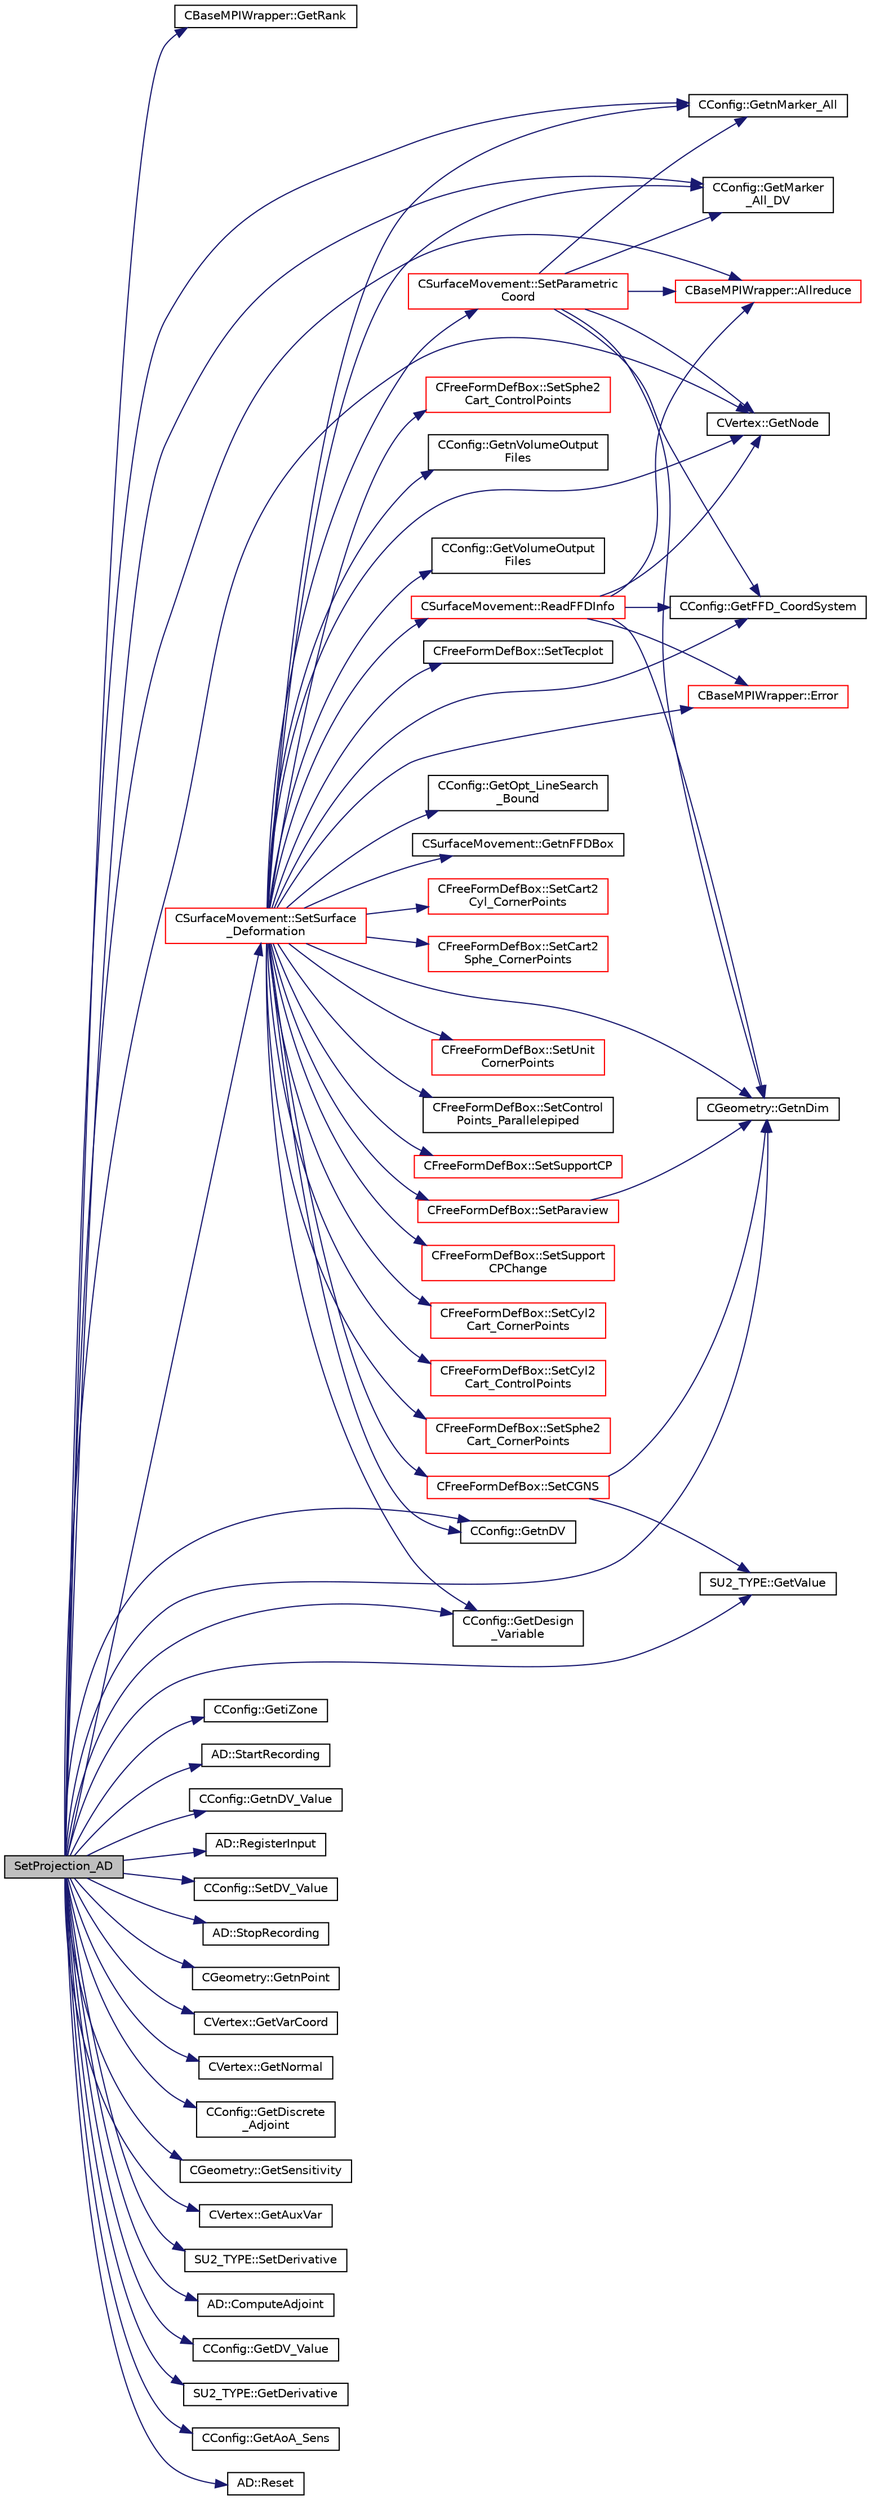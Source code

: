 digraph "SetProjection_AD"
{
  edge [fontname="Helvetica",fontsize="10",labelfontname="Helvetica",labelfontsize="10"];
  node [fontname="Helvetica",fontsize="10",shape=record];
  rankdir="LR";
  Node393 [label="SetProjection_AD",height=0.2,width=0.4,color="black", fillcolor="grey75", style="filled", fontcolor="black"];
  Node393 -> Node394 [color="midnightblue",fontsize="10",style="solid",fontname="Helvetica"];
  Node394 [label="CBaseMPIWrapper::GetRank",height=0.2,width=0.4,color="black", fillcolor="white", style="filled",URL="$class_c_base_m_p_i_wrapper.html#a801c6612161d6960c5cf25435f244101"];
  Node393 -> Node395 [color="midnightblue",fontsize="10",style="solid",fontname="Helvetica"];
  Node395 [label="CConfig::GetnMarker_All",height=0.2,width=0.4,color="black", fillcolor="white", style="filled",URL="$class_c_config.html#a300c4884edfc0c2acf395036439004f4",tooltip="Get the total number of boundary markers including send/receive domains. "];
  Node393 -> Node396 [color="midnightblue",fontsize="10",style="solid",fontname="Helvetica"];
  Node396 [label="CGeometry::GetnDim",height=0.2,width=0.4,color="black", fillcolor="white", style="filled",URL="$class_c_geometry.html#a2af01006c0c4f74ba089582f1a3587fe",tooltip="Get number of coordinates. "];
  Node393 -> Node397 [color="midnightblue",fontsize="10",style="solid",fontname="Helvetica"];
  Node397 [label="CConfig::GetnDV",height=0.2,width=0.4,color="black", fillcolor="white", style="filled",URL="$class_c_config.html#ab66ab17694d24587bec7aa4d2ba8ea70",tooltip="Get the number of design variables. "];
  Node393 -> Node398 [color="midnightblue",fontsize="10",style="solid",fontname="Helvetica"];
  Node398 [label="CConfig::GetiZone",height=0.2,width=0.4,color="black", fillcolor="white", style="filled",URL="$class_c_config.html#ac09e21f44792b38adb3f933a4426b25f",tooltip="Provides the number of varaibles. "];
  Node393 -> Node399 [color="midnightblue",fontsize="10",style="solid",fontname="Helvetica"];
  Node399 [label="AD::StartRecording",height=0.2,width=0.4,color="black", fillcolor="white", style="filled",URL="$namespace_a_d.html#aa411ae358859e654be30b522fdf7a7ba",tooltip="Start the recording of the operations and involved variables. If called, the computational graph of a..."];
  Node393 -> Node400 [color="midnightblue",fontsize="10",style="solid",fontname="Helvetica"];
  Node400 [label="CConfig::GetnDV_Value",height=0.2,width=0.4,color="black", fillcolor="white", style="filled",URL="$class_c_config.html#a2b77803cd48a7ac4c9251b463ff9ada7",tooltip="Get the number of design variables. "];
  Node393 -> Node401 [color="midnightblue",fontsize="10",style="solid",fontname="Helvetica"];
  Node401 [label="AD::RegisterInput",height=0.2,width=0.4,color="black", fillcolor="white", style="filled",URL="$namespace_a_d.html#a05310227c195f7e83d394ce9cae8b73e",tooltip="Registers the variable as an input and saves internal data (indices). I.e. as a leaf of the computati..."];
  Node393 -> Node402 [color="midnightblue",fontsize="10",style="solid",fontname="Helvetica"];
  Node402 [label="CConfig::SetDV_Value",height=0.2,width=0.4,color="black", fillcolor="white", style="filled",URL="$class_c_config.html#ab41f6836c80beec5eaf9d754cabe9e52",tooltip="Set the value of the design variable step, we use this value in design problems. "];
  Node393 -> Node403 [color="midnightblue",fontsize="10",style="solid",fontname="Helvetica"];
  Node403 [label="CSurfaceMovement::SetSurface\l_Deformation",height=0.2,width=0.4,color="red", fillcolor="white", style="filled",URL="$class_c_surface_movement.html#a23bec9fbe1bcd7f6117100de93381ac3",tooltip="Set the surface/boundary deformation. "];
  Node403 -> Node404 [color="midnightblue",fontsize="10",style="solid",fontname="Helvetica"];
  Node404 [label="CConfig::GetFFD_CoordSystem",height=0.2,width=0.4,color="black", fillcolor="white", style="filled",URL="$class_c_config.html#a2816f7e619ba24e58c7cfb503ba6e4a6",tooltip="Get the coordinate system that we are going to use to define the FFD. "];
  Node403 -> Node405 [color="midnightblue",fontsize="10",style="solid",fontname="Helvetica"];
  Node405 [label="CConfig::GetOpt_LineSearch\l_Bound",height=0.2,width=0.4,color="black", fillcolor="white", style="filled",URL="$class_c_config.html#a50f710eddabc3f31876dd674f0dd8254",tooltip="Get the bound for the line search. "];
  Node403 -> Node406 [color="midnightblue",fontsize="10",style="solid",fontname="Helvetica"];
  Node406 [label="CConfig::GetDesign\l_Variable",height=0.2,width=0.4,color="black", fillcolor="white", style="filled",URL="$class_c_config.html#a72db3631ebdfd36aa7def806e7997511",tooltip="Obtain the kind of design variable. "];
  Node403 -> Node407 [color="midnightblue",fontsize="10",style="solid",fontname="Helvetica"];
  Node407 [label="CSurfaceMovement::ReadFFDInfo",height=0.2,width=0.4,color="red", fillcolor="white", style="filled",URL="$class_c_surface_movement.html#a787a072698f52fcc1a4ca55e8052f205",tooltip="Read the free form information from the grid input file. "];
  Node407 -> Node404 [color="midnightblue",fontsize="10",style="solid",fontname="Helvetica"];
  Node407 -> Node396 [color="midnightblue",fontsize="10",style="solid",fontname="Helvetica"];
  Node407 -> Node408 [color="midnightblue",fontsize="10",style="solid",fontname="Helvetica"];
  Node408 [label="CBaseMPIWrapper::Error",height=0.2,width=0.4,color="red", fillcolor="white", style="filled",URL="$class_c_base_m_p_i_wrapper.html#a04457c47629bda56704e6a8804833eeb"];
  Node407 -> Node421 [color="midnightblue",fontsize="10",style="solid",fontname="Helvetica"];
  Node421 [label="CVertex::GetNode",height=0.2,width=0.4,color="black", fillcolor="white", style="filled",URL="$class_c_vertex.html#a95c513bf927464157ed96b6c79779a1f",tooltip="Get the node of the vertex. "];
  Node407 -> Node429 [color="midnightblue",fontsize="10",style="solid",fontname="Helvetica"];
  Node429 [label="CBaseMPIWrapper::Allreduce",height=0.2,width=0.4,color="red", fillcolor="white", style="filled",URL="$class_c_base_m_p_i_wrapper.html#a637b6fd917a8ca91ce748ba88e0d66b6"];
  Node403 -> Node431 [color="midnightblue",fontsize="10",style="solid",fontname="Helvetica"];
  Node431 [label="CSurfaceMovement::GetnFFDBox",height=0.2,width=0.4,color="black", fillcolor="white", style="filled",URL="$class_c_surface_movement.html#ae6e8d4293bc0cdc3d3c17bd73a794e69",tooltip="Obtain the number of FFDBoxes. "];
  Node403 -> Node432 [color="midnightblue",fontsize="10",style="solid",fontname="Helvetica"];
  Node432 [label="CFreeFormDefBox::SetCart2\lCyl_CornerPoints",height=0.2,width=0.4,color="red", fillcolor="white", style="filled",URL="$class_c_free_form_def_box.html#a6c671c5329195ee37c1672ebfc9dd355",tooltip="Set Cartesians to Cylindrical CornerPoints. "];
  Node403 -> Node434 [color="midnightblue",fontsize="10",style="solid",fontname="Helvetica"];
  Node434 [label="CFreeFormDefBox::SetCart2\lSphe_CornerPoints",height=0.2,width=0.4,color="red", fillcolor="white", style="filled",URL="$class_c_free_form_def_box.html#a6097f0e8d287b343a44b2b90a159f98c",tooltip="Set Cartesians to Spherical Corner Points. "];
  Node403 -> Node435 [color="midnightblue",fontsize="10",style="solid",fontname="Helvetica"];
  Node435 [label="CFreeFormDefBox::SetUnit\lCornerPoints",height=0.2,width=0.4,color="red", fillcolor="white", style="filled",URL="$class_c_free_form_def_box.html#a6c80f3a6b6c86944d362e7a8a55ac038",tooltip="Set the corner point for the unitary FFDBox. "];
  Node403 -> Node436 [color="midnightblue",fontsize="10",style="solid",fontname="Helvetica"];
  Node436 [label="CFreeFormDefBox::SetControl\lPoints_Parallelepiped",height=0.2,width=0.4,color="black", fillcolor="white", style="filled",URL="$class_c_free_form_def_box.html#ac8fa41244435447328a3349a2074622b",tooltip="Set the control points in a parallelepiped (hexahedron). "];
  Node403 -> Node437 [color="midnightblue",fontsize="10",style="solid",fontname="Helvetica"];
  Node437 [label="CFreeFormDefBox::SetSupportCP",height=0.2,width=0.4,color="red", fillcolor="white", style="filled",URL="$class_c_free_form_def_box.html#a1d1dbfe165a0804ad31d39215043ab46",tooltip="Set the control points of the final chuck in a unitary hexahedron free form. "];
  Node403 -> Node441 [color="midnightblue",fontsize="10",style="solid",fontname="Helvetica"];
  Node441 [label="CFreeFormDefBox::SetSupport\lCPChange",height=0.2,width=0.4,color="red", fillcolor="white", style="filled",URL="$class_c_free_form_def_box.html#abe734246d9e32e869eb322b04e676eb3",tooltip="Change the the position of the corners of the unitary FFDBox, and find the position of the control po..."];
  Node403 -> Node444 [color="midnightblue",fontsize="10",style="solid",fontname="Helvetica"];
  Node444 [label="CSurfaceMovement::SetParametric\lCoord",height=0.2,width=0.4,color="red", fillcolor="white", style="filled",URL="$class_c_surface_movement.html#aba4574819df11175b382e0e765ec2f92",tooltip="Compute the parametric coordinates of a grid point using a point inversion strategy in the free form ..."];
  Node444 -> Node396 [color="midnightblue",fontsize="10",style="solid",fontname="Helvetica"];
  Node444 -> Node404 [color="midnightblue",fontsize="10",style="solid",fontname="Helvetica"];
  Node444 -> Node395 [color="midnightblue",fontsize="10",style="solid",fontname="Helvetica"];
  Node444 -> Node452 [color="midnightblue",fontsize="10",style="solid",fontname="Helvetica"];
  Node452 [label="CConfig::GetMarker\l_All_DV",height=0.2,width=0.4,color="black", fillcolor="white", style="filled",URL="$class_c_config.html#a39608d00420cf8dd5357045aafdf2d23",tooltip="Get the DV information for a marker val_marker. "];
  Node444 -> Node421 [color="midnightblue",fontsize="10",style="solid",fontname="Helvetica"];
  Node444 -> Node429 [color="midnightblue",fontsize="10",style="solid",fontname="Helvetica"];
  Node403 -> Node469 [color="midnightblue",fontsize="10",style="solid",fontname="Helvetica"];
  Node469 [label="CFreeFormDefBox::SetCyl2\lCart_CornerPoints",height=0.2,width=0.4,color="red", fillcolor="white", style="filled",URL="$class_c_free_form_def_box.html#a8cccc3c6df02f87c76947ba5a590a19c",tooltip="Set Cylindrical to Cartesians_CornerPoints. "];
  Node403 -> Node470 [color="midnightblue",fontsize="10",style="solid",fontname="Helvetica"];
  Node470 [label="CFreeFormDefBox::SetCyl2\lCart_ControlPoints",height=0.2,width=0.4,color="red", fillcolor="white", style="filled",URL="$class_c_free_form_def_box.html#a83de6c6e72c2afb4c775f955ea59997a",tooltip="Set Cylindrical to Cartesians_ControlPoints. "];
  Node403 -> Node471 [color="midnightblue",fontsize="10",style="solid",fontname="Helvetica"];
  Node471 [label="CFreeFormDefBox::SetSphe2\lCart_CornerPoints",height=0.2,width=0.4,color="red", fillcolor="white", style="filled",URL="$class_c_free_form_def_box.html#aefac070b3be2362a4b74d41fca0fa2c6",tooltip="Set Spherical to Cartesians_CornerPoints. "];
  Node403 -> Node472 [color="midnightblue",fontsize="10",style="solid",fontname="Helvetica"];
  Node472 [label="CFreeFormDefBox::SetSphe2\lCart_ControlPoints",height=0.2,width=0.4,color="red", fillcolor="white", style="filled",URL="$class_c_free_form_def_box.html#a27c575f6fcb8967d2bd40b3d5e16ac09",tooltip="Set Spherical to Cartesians ControlPoints. "];
  Node403 -> Node473 [color="midnightblue",fontsize="10",style="solid",fontname="Helvetica"];
  Node473 [label="CConfig::GetnVolumeOutput\lFiles",height=0.2,width=0.4,color="black", fillcolor="white", style="filled",URL="$class_c_config.html#a6cf9854bcb405076da4fd7ae74569bf5",tooltip="GetnVolumeOutputFiles. "];
  Node403 -> Node474 [color="midnightblue",fontsize="10",style="solid",fontname="Helvetica"];
  Node474 [label="CConfig::GetVolumeOutput\lFiles",height=0.2,width=0.4,color="black", fillcolor="white", style="filled",URL="$class_c_config.html#a4b0bfd46ed50cdab8d7d232f2d44c190",tooltip="GetVolumeOutputFiles. "];
  Node403 -> Node475 [color="midnightblue",fontsize="10",style="solid",fontname="Helvetica"];
  Node475 [label="CFreeFormDefBox::SetParaview",height=0.2,width=0.4,color="red", fillcolor="white", style="filled",URL="$class_c_free_form_def_box.html#aade47395ec4d4eeb61a0f3a3ba288eef",tooltip="Set the paraview file of the FFD chuck structure. "];
  Node475 -> Node396 [color="midnightblue",fontsize="10",style="solid",fontname="Helvetica"];
  Node403 -> Node476 [color="midnightblue",fontsize="10",style="solid",fontname="Helvetica"];
  Node476 [label="CFreeFormDefBox::SetTecplot",height=0.2,width=0.4,color="black", fillcolor="white", style="filled",URL="$class_c_free_form_def_box.html#a60d35140c229d8fabe9056d85cff455d",tooltip="Set the tecplot file of the FFD chuck structure. "];
  Node403 -> Node477 [color="midnightblue",fontsize="10",style="solid",fontname="Helvetica"];
  Node477 [label="CFreeFormDefBox::SetCGNS",height=0.2,width=0.4,color="red", fillcolor="white", style="filled",URL="$class_c_free_form_def_box.html#a514232f1543cce22533c78d67e4ea370",tooltip="Set the CGNS file of the FFD chuck structure. "];
  Node477 -> Node396 [color="midnightblue",fontsize="10",style="solid",fontname="Helvetica"];
  Node477 -> Node415 [color="midnightblue",fontsize="10",style="solid",fontname="Helvetica"];
  Node415 [label="SU2_TYPE::GetValue",height=0.2,width=0.4,color="black", fillcolor="white", style="filled",URL="$namespace_s_u2___t_y_p_e.html#a0ed43473f5a450ce028d088427bf10cb",tooltip="Get the (primitive) value of the datatype (needs to be implemented for each new type). "];
  Node403 -> Node408 [color="midnightblue",fontsize="10",style="solid",fontname="Helvetica"];
  Node403 -> Node397 [color="midnightblue",fontsize="10",style="solid",fontname="Helvetica"];
  Node403 -> Node395 [color="midnightblue",fontsize="10",style="solid",fontname="Helvetica"];
  Node403 -> Node452 [color="midnightblue",fontsize="10",style="solid",fontname="Helvetica"];
  Node403 -> Node421 [color="midnightblue",fontsize="10",style="solid",fontname="Helvetica"];
  Node403 -> Node396 [color="midnightblue",fontsize="10",style="solid",fontname="Helvetica"];
  Node393 -> Node580 [color="midnightblue",fontsize="10",style="solid",fontname="Helvetica"];
  Node580 [label="AD::StopRecording",height=0.2,width=0.4,color="black", fillcolor="white", style="filled",URL="$namespace_a_d.html#a97670077955608a47f6cc7ee3548e424",tooltip="Stops the recording of the operations and variables. "];
  Node393 -> Node581 [color="midnightblue",fontsize="10",style="solid",fontname="Helvetica"];
  Node581 [label="CGeometry::GetnPoint",height=0.2,width=0.4,color="black", fillcolor="white", style="filled",URL="$class_c_geometry.html#aa68b666b38f4d2c7021736ae86940f44",tooltip="Get number of points. "];
  Node393 -> Node452 [color="midnightblue",fontsize="10",style="solid",fontname="Helvetica"];
  Node393 -> Node421 [color="midnightblue",fontsize="10",style="solid",fontname="Helvetica"];
  Node393 -> Node521 [color="midnightblue",fontsize="10",style="solid",fontname="Helvetica"];
  Node521 [label="CVertex::GetVarCoord",height=0.2,width=0.4,color="black", fillcolor="white", style="filled",URL="$class_c_vertex.html#a060e712c827ad967dc5074539ca84d39",tooltip="Get the value of the coordinate variation due to a surface modification. "];
  Node393 -> Node572 [color="midnightblue",fontsize="10",style="solid",fontname="Helvetica"];
  Node572 [label="CVertex::GetNormal",height=0.2,width=0.4,color="black", fillcolor="white", style="filled",URL="$class_c_vertex.html#a0d289163c6f3384822fcb9ae86fc1c39",tooltip="Copy the the normal vector of a face. "];
  Node393 -> Node560 [color="midnightblue",fontsize="10",style="solid",fontname="Helvetica"];
  Node560 [label="CConfig::GetDiscrete\l_Adjoint",height=0.2,width=0.4,color="black", fillcolor="white", style="filled",URL="$class_c_config.html#abe9f117dab934d76e518a9e8e40b142a",tooltip="Get the indicator whether we are solving an discrete adjoint problem. "];
  Node393 -> Node582 [color="midnightblue",fontsize="10",style="solid",fontname="Helvetica"];
  Node582 [label="CGeometry::GetSensitivity",height=0.2,width=0.4,color="black", fillcolor="white", style="filled",URL="$class_c_geometry.html#a7c3ed4d11acc494d373099fadcde64f5",tooltip="A virtual member. "];
  Node393 -> Node583 [color="midnightblue",fontsize="10",style="solid",fontname="Helvetica"];
  Node583 [label="CVertex::GetAuxVar",height=0.2,width=0.4,color="black", fillcolor="white", style="filled",URL="$class_c_vertex.html#a64cdebf05ecb70644a8a8f816f3fea18",tooltip="Get the value of an auxiliary variable for gradient computation. "];
  Node393 -> Node584 [color="midnightblue",fontsize="10",style="solid",fontname="Helvetica"];
  Node584 [label="SU2_TYPE::SetDerivative",height=0.2,width=0.4,color="black", fillcolor="white", style="filled",URL="$namespace_s_u2___t_y_p_e.html#a0d7db8cc5630100477a515061684a341",tooltip="Set the derivative value of the datatype (needs to be implemented for each new type). "];
  Node393 -> Node415 [color="midnightblue",fontsize="10",style="solid",fontname="Helvetica"];
  Node393 -> Node585 [color="midnightblue",fontsize="10",style="solid",fontname="Helvetica"];
  Node585 [label="AD::ComputeAdjoint",height=0.2,width=0.4,color="black", fillcolor="white", style="filled",URL="$namespace_a_d.html#a02ec06d93629cdd0724d268318d4dfe7",tooltip="Computes the adjoints, i.e. the derivatives of the output with respect to the input variables..."];
  Node393 -> Node524 [color="midnightblue",fontsize="10",style="solid",fontname="Helvetica"];
  Node524 [label="CConfig::GetDV_Value",height=0.2,width=0.4,color="black", fillcolor="white", style="filled",URL="$class_c_config.html#ac50165b44d1c286c810585b89cd68f33",tooltip="Value of the design variable step, we use this value in design problems. "];
  Node393 -> Node586 [color="midnightblue",fontsize="10",style="solid",fontname="Helvetica"];
  Node586 [label="SU2_TYPE::GetDerivative",height=0.2,width=0.4,color="black", fillcolor="white", style="filled",URL="$namespace_s_u2___t_y_p_e.html#aaf4331164217013b2f05dda28329fcb1",tooltip="Get the derivative value of the datatype (needs to be implemented for each new type). "];
  Node393 -> Node429 [color="midnightblue",fontsize="10",style="solid",fontname="Helvetica"];
  Node393 -> Node406 [color="midnightblue",fontsize="10",style="solid",fontname="Helvetica"];
  Node393 -> Node587 [color="midnightblue",fontsize="10",style="solid",fontname="Helvetica"];
  Node587 [label="CConfig::GetAoA_Sens",height=0.2,width=0.4,color="black", fillcolor="white", style="filled",URL="$class_c_config.html#aa4c8d7f7befaae676e180a29354af114",tooltip="Get the functional sensitivity with respect to changes in the angle of attack. "];
  Node393 -> Node588 [color="midnightblue",fontsize="10",style="solid",fontname="Helvetica"];
  Node588 [label="AD::Reset",height=0.2,width=0.4,color="black", fillcolor="white", style="filled",URL="$namespace_a_d.html#a410b9fd84f6a9a3b36c3def03c2baffe",tooltip="Reset the tape structure to be ready for a new recording. "];
}
